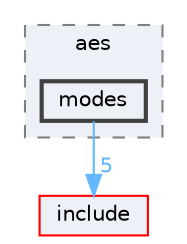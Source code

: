digraph "modes"
{
 // LATEX_PDF_SIZE
  bgcolor="transparent";
  edge [fontname=Helvetica,fontsize=10,labelfontname=Helvetica,labelfontsize=10];
  node [fontname=Helvetica,fontsize=10,shape=box,height=0.2,width=0.4];
  compound=true
  subgraph clusterdir_cd8e474e924fd7a77292f27ffa8d9c65 {
    graph [ bgcolor="#edf0f7", pencolor="grey50", label="aes", fontname=Helvetica,fontsize=10 style="filled,dashed", URL="dir_cd8e474e924fd7a77292f27ffa8d9c65.html",tooltip=""]
  dir_f140d4e5c3970b7c2f749c49b13b8b04 [label="modes", fillcolor="#edf0f7", color="grey25", style="filled,bold", URL="dir_f140d4e5c3970b7c2f749c49b13b8b04.html",tooltip=""];
  }
  dir_d44c64559bbebec7f509842c48db8b23 [label="include", fillcolor="#edf0f7", color="red", style="filled", URL="dir_d44c64559bbebec7f509842c48db8b23.html",tooltip=""];
  dir_f140d4e5c3970b7c2f749c49b13b8b04->dir_d44c64559bbebec7f509842c48db8b23 [headlabel="5", labeldistance=1.5 headhref="dir_000006_000004.html" href="dir_000006_000004.html" color="steelblue1" fontcolor="steelblue1"];
}
